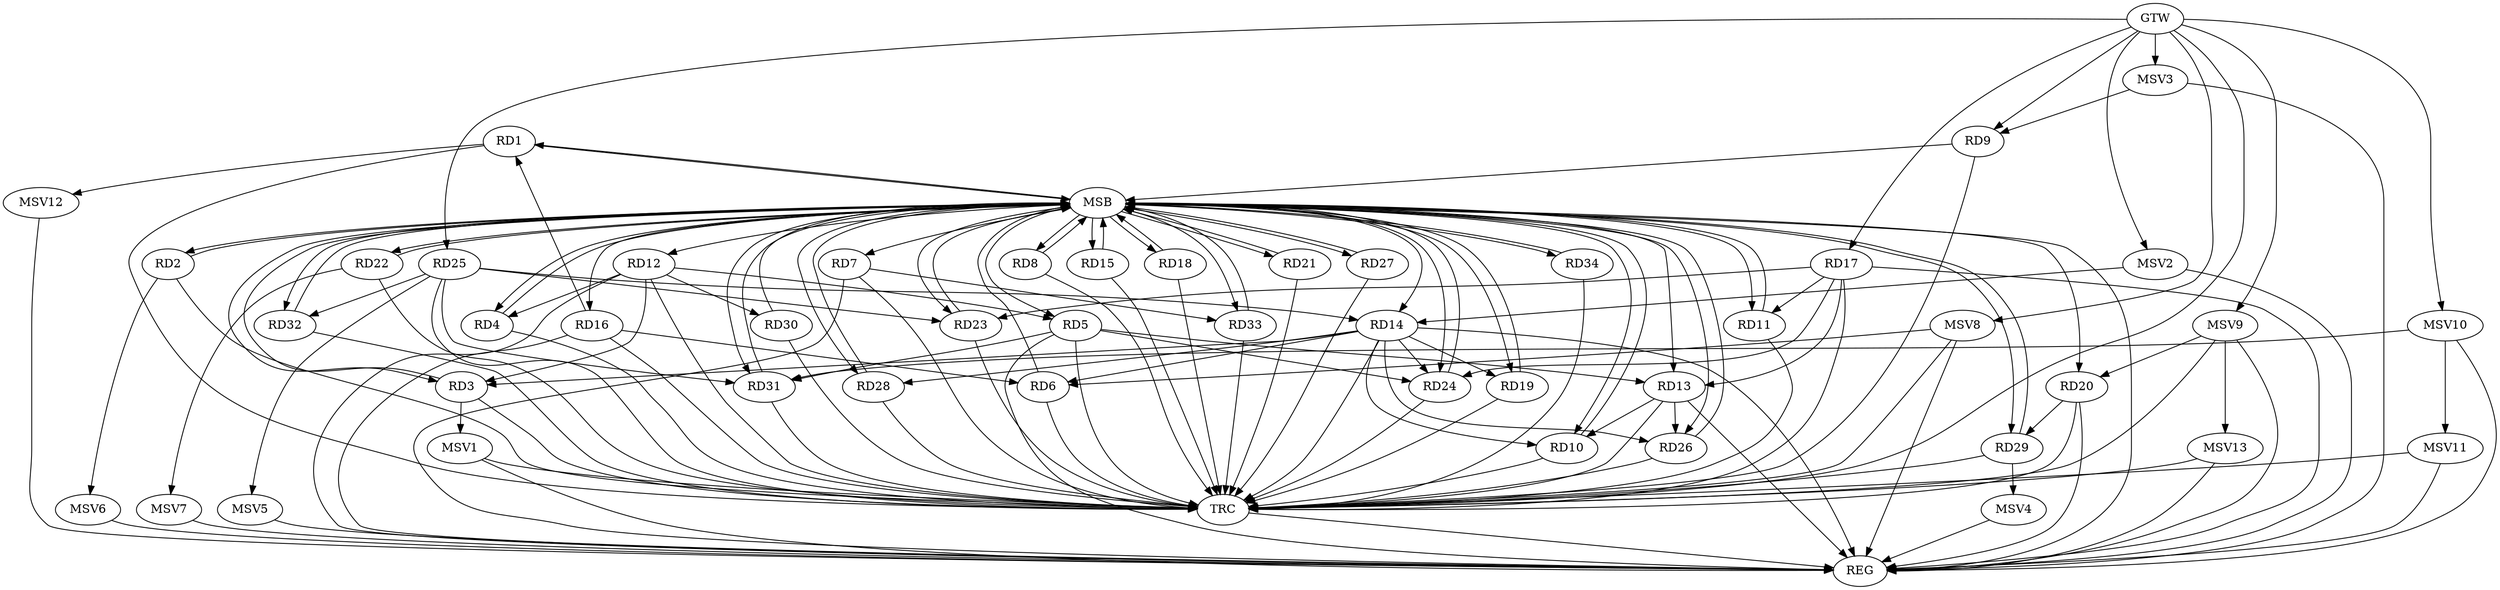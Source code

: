 strict digraph G {
  RD1 [ label="RD1" ];
  RD2 [ label="RD2" ];
  RD3 [ label="RD3" ];
  RD4 [ label="RD4" ];
  RD5 [ label="RD5" ];
  RD6 [ label="RD6" ];
  RD7 [ label="RD7" ];
  RD8 [ label="RD8" ];
  RD9 [ label="RD9" ];
  RD10 [ label="RD10" ];
  RD11 [ label="RD11" ];
  RD12 [ label="RD12" ];
  RD13 [ label="RD13" ];
  RD14 [ label="RD14" ];
  RD15 [ label="RD15" ];
  RD16 [ label="RD16" ];
  RD17 [ label="RD17" ];
  RD18 [ label="RD18" ];
  RD19 [ label="RD19" ];
  RD20 [ label="RD20" ];
  RD21 [ label="RD21" ];
  RD22 [ label="RD22" ];
  RD23 [ label="RD23" ];
  RD24 [ label="RD24" ];
  RD25 [ label="RD25" ];
  RD26 [ label="RD26" ];
  RD27 [ label="RD27" ];
  RD28 [ label="RD28" ];
  RD29 [ label="RD29" ];
  RD30 [ label="RD30" ];
  RD31 [ label="RD31" ];
  RD32 [ label="RD32" ];
  RD33 [ label="RD33" ];
  RD34 [ label="RD34" ];
  GTW [ label="GTW" ];
  REG [ label="REG" ];
  MSB [ label="MSB" ];
  TRC [ label="TRC" ];
  MSV1 [ label="MSV1" ];
  MSV2 [ label="MSV2" ];
  MSV3 [ label="MSV3" ];
  MSV4 [ label="MSV4" ];
  MSV5 [ label="MSV5" ];
  MSV6 [ label="MSV6" ];
  MSV7 [ label="MSV7" ];
  MSV8 [ label="MSV8" ];
  MSV9 [ label="MSV9" ];
  MSV10 [ label="MSV10" ];
  MSV11 [ label="MSV11" ];
  MSV12 [ label="MSV12" ];
  MSV13 [ label="MSV13" ];
  RD16 -> RD1;
  RD12 -> RD3;
  RD12 -> RD4;
  RD12 -> RD5;
  RD5 -> RD13;
  RD5 -> RD24;
  RD5 -> RD31;
  RD14 -> RD6;
  RD16 -> RD6;
  RD7 -> RD33;
  RD13 -> RD10;
  RD14 -> RD10;
  RD17 -> RD11;
  RD12 -> RD30;
  RD17 -> RD13;
  RD13 -> RD26;
  RD14 -> RD19;
  RD14 -> RD24;
  RD25 -> RD14;
  RD14 -> RD28;
  RD17 -> RD23;
  RD17 -> RD24;
  RD20 -> RD29;
  RD25 -> RD23;
  RD25 -> RD31;
  RD25 -> RD32;
  GTW -> RD9;
  GTW -> RD17;
  GTW -> RD25;
  RD5 -> REG;
  RD7 -> REG;
  RD12 -> REG;
  RD13 -> REG;
  RD14 -> REG;
  RD16 -> REG;
  RD17 -> REG;
  RD20 -> REG;
  RD1 -> MSB;
  MSB -> REG;
  RD2 -> MSB;
  MSB -> RD29;
  RD3 -> MSB;
  MSB -> RD20;
  MSB -> RD34;
  RD4 -> MSB;
  MSB -> RD15;
  MSB -> RD33;
  RD6 -> MSB;
  MSB -> RD1;
  MSB -> RD14;
  RD8 -> MSB;
  MSB -> RD3;
  MSB -> RD12;
  RD9 -> MSB;
  RD10 -> MSB;
  RD11 -> MSB;
  RD15 -> MSB;
  MSB -> RD4;
  MSB -> RD28;
  RD18 -> MSB;
  MSB -> RD21;
  RD19 -> MSB;
  MSB -> RD11;
  MSB -> RD32;
  RD21 -> MSB;
  RD22 -> MSB;
  MSB -> RD18;
  RD23 -> MSB;
  MSB -> RD22;
  RD24 -> MSB;
  MSB -> RD8;
  MSB -> RD13;
  MSB -> RD23;
  RD26 -> MSB;
  MSB -> RD5;
  MSB -> RD10;
  RD27 -> MSB;
  MSB -> RD26;
  RD28 -> MSB;
  MSB -> RD19;
  MSB -> RD24;
  RD29 -> MSB;
  RD30 -> MSB;
  RD31 -> MSB;
  MSB -> RD7;
  MSB -> RD27;
  RD32 -> MSB;
  MSB -> RD2;
  MSB -> RD16;
  MSB -> RD31;
  RD33 -> MSB;
  RD34 -> MSB;
  RD1 -> TRC;
  RD2 -> TRC;
  RD3 -> TRC;
  RD4 -> TRC;
  RD5 -> TRC;
  RD6 -> TRC;
  RD7 -> TRC;
  RD8 -> TRC;
  RD9 -> TRC;
  RD10 -> TRC;
  RD11 -> TRC;
  RD12 -> TRC;
  RD13 -> TRC;
  RD14 -> TRC;
  RD15 -> TRC;
  RD16 -> TRC;
  RD17 -> TRC;
  RD18 -> TRC;
  RD19 -> TRC;
  RD20 -> TRC;
  RD21 -> TRC;
  RD22 -> TRC;
  RD23 -> TRC;
  RD24 -> TRC;
  RD25 -> TRC;
  RD26 -> TRC;
  RD27 -> TRC;
  RD28 -> TRC;
  RD29 -> TRC;
  RD30 -> TRC;
  RD31 -> TRC;
  RD32 -> TRC;
  RD33 -> TRC;
  RD34 -> TRC;
  GTW -> TRC;
  TRC -> REG;
  RD14 -> RD26;
  RD14 -> RD3;
  RD3 -> MSV1;
  MSV1 -> REG;
  MSV1 -> TRC;
  MSV2 -> RD14;
  GTW -> MSV2;
  MSV2 -> REG;
  MSV3 -> RD9;
  GTW -> MSV3;
  MSV3 -> REG;
  RD29 -> MSV4;
  MSV4 -> REG;
  RD25 -> MSV5;
  MSV5 -> REG;
  RD2 -> MSV6;
  MSV6 -> REG;
  RD22 -> MSV7;
  MSV7 -> REG;
  MSV8 -> RD6;
  GTW -> MSV8;
  MSV8 -> REG;
  MSV8 -> TRC;
  MSV9 -> RD20;
  GTW -> MSV9;
  MSV9 -> REG;
  MSV9 -> TRC;
  MSV10 -> RD31;
  GTW -> MSV10;
  MSV10 -> REG;
  MSV10 -> MSV11;
  MSV11 -> REG;
  MSV11 -> TRC;
  RD1 -> MSV12;
  MSV12 -> REG;
  MSV9 -> MSV13;
  MSV13 -> REG;
  MSV13 -> TRC;
}
